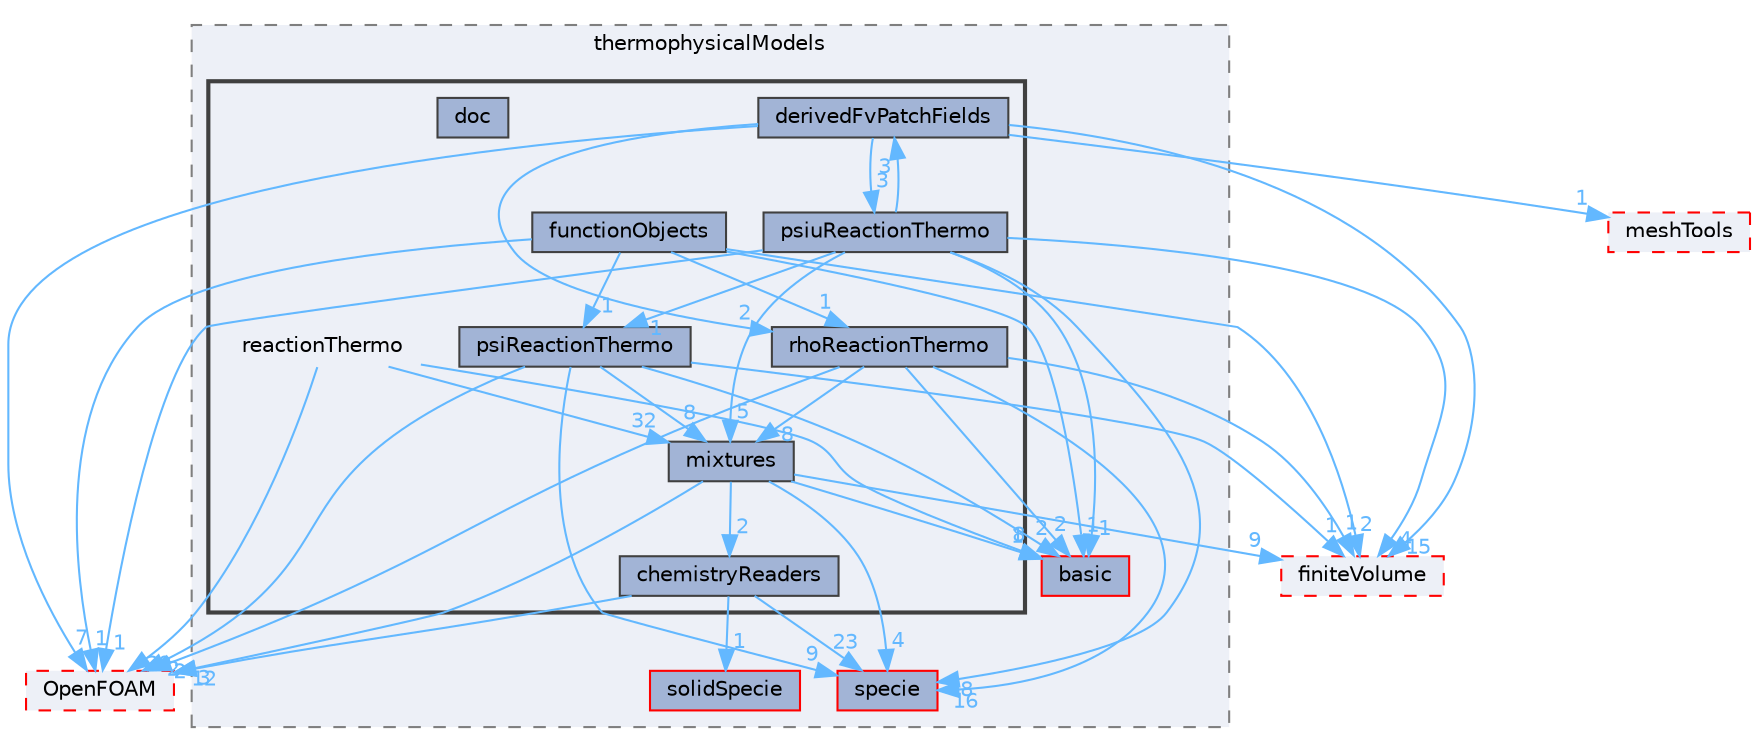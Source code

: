 digraph "src/thermophysicalModels/reactionThermo"
{
 // LATEX_PDF_SIZE
  bgcolor="transparent";
  edge [fontname=Helvetica,fontsize=10,labelfontname=Helvetica,labelfontsize=10];
  node [fontname=Helvetica,fontsize=10,shape=box,height=0.2,width=0.4];
  compound=true
  subgraph clusterdir_2778d089ec5c4f66810b11f753867003 {
    graph [ bgcolor="#edf0f7", pencolor="grey50", label="thermophysicalModels", fontname=Helvetica,fontsize=10 style="filled,dashed", URL="dir_2778d089ec5c4f66810b11f753867003.html",tooltip=""]
  dir_38cb9973e0eaf6834e10b18bff965c4b [label="basic", fillcolor="#a2b4d6", color="red", style="filled", URL="dir_38cb9973e0eaf6834e10b18bff965c4b.html",tooltip=""];
  dir_5c4bf53b114f4c9237cd4ef0431fc9bd [label="specie", fillcolor="#a2b4d6", color="red", style="filled", URL="dir_5c4bf53b114f4c9237cd4ef0431fc9bd.html",tooltip=""];
  dir_640adc73b6f298758d016476c5bdb471 [label="solidSpecie", fillcolor="#a2b4d6", color="red", style="filled", URL="dir_640adc73b6f298758d016476c5bdb471.html",tooltip=""];
  subgraph clusterdir_87c7a4a86ffb283740ec390ea55551cb {
    graph [ bgcolor="#edf0f7", pencolor="grey25", label="", fontname=Helvetica,fontsize=10 style="filled,bold", URL="dir_87c7a4a86ffb283740ec390ea55551cb.html",tooltip=""]
    dir_87c7a4a86ffb283740ec390ea55551cb [shape=plaintext, label="reactionThermo"];
  dir_d6ca8f970bca45fc70c046b4a0fab377 [label="chemistryReaders", fillcolor="#a2b4d6", color="grey25", style="filled", URL="dir_d6ca8f970bca45fc70c046b4a0fab377.html",tooltip=""];
  dir_b4a598cc3c8559f97d66ffab99cf62b6 [label="derivedFvPatchFields", fillcolor="#a2b4d6", color="grey25", style="filled", URL="dir_b4a598cc3c8559f97d66ffab99cf62b6.html",tooltip=""];
  dir_c4b8a2ac1094f01226ad308ba2cc449e [label="doc", fillcolor="#a2b4d6", color="grey25", style="filled", URL="dir_c4b8a2ac1094f01226ad308ba2cc449e.html",tooltip=""];
  dir_cf5cfed03378db5b28832509fd8a2dd8 [label="functionObjects", fillcolor="#a2b4d6", color="grey25", style="filled", URL="dir_cf5cfed03378db5b28832509fd8a2dd8.html",tooltip=""];
  dir_4c3899116fa10d6c6748b991d6c665d1 [label="mixtures", fillcolor="#a2b4d6", color="grey25", style="filled", URL="dir_4c3899116fa10d6c6748b991d6c665d1.html",tooltip=""];
  dir_06f148173e18b30571767a4646427f53 [label="psiReactionThermo", fillcolor="#a2b4d6", color="grey25", style="filled", URL="dir_06f148173e18b30571767a4646427f53.html",tooltip=""];
  dir_6ec41dc007f4135099c235859d62b1cb [label="psiuReactionThermo", fillcolor="#a2b4d6", color="grey25", style="filled", URL="dir_6ec41dc007f4135099c235859d62b1cb.html",tooltip=""];
  dir_1a3c3f461d6e95efbbe76e3f2afd24f9 [label="rhoReactionThermo", fillcolor="#a2b4d6", color="grey25", style="filled", URL="dir_1a3c3f461d6e95efbbe76e3f2afd24f9.html",tooltip=""];
  }
  }
  dir_9bd15774b555cf7259a6fa18f99fe99b [label="finiteVolume", fillcolor="#edf0f7", color="red", style="filled,dashed", URL="dir_9bd15774b555cf7259a6fa18f99fe99b.html",tooltip=""];
  dir_c5473ff19b20e6ec4dfe5c310b3778a8 [label="OpenFOAM", fillcolor="#edf0f7", color="red", style="filled,dashed", URL="dir_c5473ff19b20e6ec4dfe5c310b3778a8.html",tooltip=""];
  dir_ae30ad0bef50cf391b24c614251bb9fd [label="meshTools", fillcolor="#edf0f7", color="red", style="filled,dashed", URL="dir_ae30ad0bef50cf391b24c614251bb9fd.html",tooltip=""];
  dir_87c7a4a86ffb283740ec390ea55551cb->dir_38cb9973e0eaf6834e10b18bff965c4b [headlabel="8", labeldistance=1.5 headhref="dir_003245_000219.html" href="dir_003245_000219.html" color="steelblue1" fontcolor="steelblue1"];
  dir_87c7a4a86ffb283740ec390ea55551cb->dir_4c3899116fa10d6c6748b991d6c665d1 [headlabel="32", labeldistance=1.5 headhref="dir_003245_002418.html" href="dir_003245_002418.html" color="steelblue1" fontcolor="steelblue1"];
  dir_87c7a4a86ffb283740ec390ea55551cb->dir_c5473ff19b20e6ec4dfe5c310b3778a8 [headlabel="29", labeldistance=1.5 headhref="dir_003245_002695.html" href="dir_003245_002695.html" color="steelblue1" fontcolor="steelblue1"];
  dir_d6ca8f970bca45fc70c046b4a0fab377->dir_5c4bf53b114f4c9237cd4ef0431fc9bd [headlabel="23", labeldistance=1.5 headhref="dir_000472_003683.html" href="dir_000472_003683.html" color="steelblue1" fontcolor="steelblue1"];
  dir_d6ca8f970bca45fc70c046b4a0fab377->dir_640adc73b6f298758d016476c5bdb471 [headlabel="1", labeldistance=1.5 headhref="dir_000472_003642.html" href="dir_000472_003642.html" color="steelblue1" fontcolor="steelblue1"];
  dir_d6ca8f970bca45fc70c046b4a0fab377->dir_c5473ff19b20e6ec4dfe5c310b3778a8 [headlabel="12", labeldistance=1.5 headhref="dir_000472_002695.html" href="dir_000472_002695.html" color="steelblue1" fontcolor="steelblue1"];
  dir_b4a598cc3c8559f97d66ffab99cf62b6->dir_c5473ff19b20e6ec4dfe5c310b3778a8 [headlabel="7", labeldistance=1.5 headhref="dir_000891_002695.html" href="dir_000891_002695.html" color="steelblue1" fontcolor="steelblue1"];
  dir_b4a598cc3c8559f97d66ffab99cf62b6->dir_9bd15774b555cf7259a6fa18f99fe99b [headlabel="15", labeldistance=1.5 headhref="dir_000891_001387.html" href="dir_000891_001387.html" color="steelblue1" fontcolor="steelblue1"];
  dir_b4a598cc3c8559f97d66ffab99cf62b6->dir_1a3c3f461d6e95efbbe76e3f2afd24f9 [headlabel="2", labeldistance=1.5 headhref="dir_000891_003345.html" href="dir_000891_003345.html" color="steelblue1" fontcolor="steelblue1"];
  dir_b4a598cc3c8559f97d66ffab99cf62b6->dir_6ec41dc007f4135099c235859d62b1cb [headlabel="3", labeldistance=1.5 headhref="dir_000891_003113.html" href="dir_000891_003113.html" color="steelblue1" fontcolor="steelblue1"];
  dir_b4a598cc3c8559f97d66ffab99cf62b6->dir_ae30ad0bef50cf391b24c614251bb9fd [headlabel="1", labeldistance=1.5 headhref="dir_000891_002382.html" href="dir_000891_002382.html" color="steelblue1" fontcolor="steelblue1"];
  dir_cf5cfed03378db5b28832509fd8a2dd8->dir_38cb9973e0eaf6834e10b18bff965c4b [headlabel="1", labeldistance=1.5 headhref="dir_001525_000219.html" href="dir_001525_000219.html" color="steelblue1" fontcolor="steelblue1"];
  dir_cf5cfed03378db5b28832509fd8a2dd8->dir_9bd15774b555cf7259a6fa18f99fe99b [headlabel="2", labeldistance=1.5 headhref="dir_001525_001387.html" href="dir_001525_001387.html" color="steelblue1" fontcolor="steelblue1"];
  dir_cf5cfed03378db5b28832509fd8a2dd8->dir_c5473ff19b20e6ec4dfe5c310b3778a8 [headlabel="1", labeldistance=1.5 headhref="dir_001525_002695.html" href="dir_001525_002695.html" color="steelblue1" fontcolor="steelblue1"];
  dir_cf5cfed03378db5b28832509fd8a2dd8->dir_06f148173e18b30571767a4646427f53 [headlabel="1", labeldistance=1.5 headhref="dir_001525_003111.html" href="dir_001525_003111.html" color="steelblue1" fontcolor="steelblue1"];
  dir_cf5cfed03378db5b28832509fd8a2dd8->dir_1a3c3f461d6e95efbbe76e3f2afd24f9 [headlabel="1", labeldistance=1.5 headhref="dir_001525_003345.html" href="dir_001525_003345.html" color="steelblue1" fontcolor="steelblue1"];
  dir_4c3899116fa10d6c6748b991d6c665d1->dir_38cb9973e0eaf6834e10b18bff965c4b [headlabel="1", labeldistance=1.5 headhref="dir_002418_000219.html" href="dir_002418_000219.html" color="steelblue1" fontcolor="steelblue1"];
  dir_4c3899116fa10d6c6748b991d6c665d1->dir_5c4bf53b114f4c9237cd4ef0431fc9bd [headlabel="4", labeldistance=1.5 headhref="dir_002418_003683.html" href="dir_002418_003683.html" color="steelblue1" fontcolor="steelblue1"];
  dir_4c3899116fa10d6c6748b991d6c665d1->dir_9bd15774b555cf7259a6fa18f99fe99b [headlabel="9", labeldistance=1.5 headhref="dir_002418_001387.html" href="dir_002418_001387.html" color="steelblue1" fontcolor="steelblue1"];
  dir_4c3899116fa10d6c6748b991d6c665d1->dir_c5473ff19b20e6ec4dfe5c310b3778a8 [headlabel="3", labeldistance=1.5 headhref="dir_002418_002695.html" href="dir_002418_002695.html" color="steelblue1" fontcolor="steelblue1"];
  dir_4c3899116fa10d6c6748b991d6c665d1->dir_d6ca8f970bca45fc70c046b4a0fab377 [headlabel="2", labeldistance=1.5 headhref="dir_002418_000472.html" href="dir_002418_000472.html" color="steelblue1" fontcolor="steelblue1"];
  dir_06f148173e18b30571767a4646427f53->dir_38cb9973e0eaf6834e10b18bff965c4b [headlabel="2", labeldistance=1.5 headhref="dir_003111_000219.html" href="dir_003111_000219.html" color="steelblue1" fontcolor="steelblue1"];
  dir_06f148173e18b30571767a4646427f53->dir_4c3899116fa10d6c6748b991d6c665d1 [headlabel="8", labeldistance=1.5 headhref="dir_003111_002418.html" href="dir_003111_002418.html" color="steelblue1" fontcolor="steelblue1"];
  dir_06f148173e18b30571767a4646427f53->dir_5c4bf53b114f4c9237cd4ef0431fc9bd [headlabel="9", labeldistance=1.5 headhref="dir_003111_003683.html" href="dir_003111_003683.html" color="steelblue1" fontcolor="steelblue1"];
  dir_06f148173e18b30571767a4646427f53->dir_9bd15774b555cf7259a6fa18f99fe99b [headlabel="1", labeldistance=1.5 headhref="dir_003111_001387.html" href="dir_003111_001387.html" color="steelblue1" fontcolor="steelblue1"];
  dir_06f148173e18b30571767a4646427f53->dir_c5473ff19b20e6ec4dfe5c310b3778a8 [headlabel="2", labeldistance=1.5 headhref="dir_003111_002695.html" href="dir_003111_002695.html" color="steelblue1" fontcolor="steelblue1"];
  dir_6ec41dc007f4135099c235859d62b1cb->dir_06f148173e18b30571767a4646427f53 [headlabel="1", labeldistance=1.5 headhref="dir_003113_003111.html" href="dir_003113_003111.html" color="steelblue1" fontcolor="steelblue1"];
  dir_6ec41dc007f4135099c235859d62b1cb->dir_38cb9973e0eaf6834e10b18bff965c4b [headlabel="1", labeldistance=1.5 headhref="dir_003113_000219.html" href="dir_003113_000219.html" color="steelblue1" fontcolor="steelblue1"];
  dir_6ec41dc007f4135099c235859d62b1cb->dir_4c3899116fa10d6c6748b991d6c665d1 [headlabel="5", labeldistance=1.5 headhref="dir_003113_002418.html" href="dir_003113_002418.html" color="steelblue1" fontcolor="steelblue1"];
  dir_6ec41dc007f4135099c235859d62b1cb->dir_5c4bf53b114f4c9237cd4ef0431fc9bd [headlabel="8", labeldistance=1.5 headhref="dir_003113_003683.html" href="dir_003113_003683.html" color="steelblue1" fontcolor="steelblue1"];
  dir_6ec41dc007f4135099c235859d62b1cb->dir_9bd15774b555cf7259a6fa18f99fe99b [headlabel="4", labeldistance=1.5 headhref="dir_003113_001387.html" href="dir_003113_001387.html" color="steelblue1" fontcolor="steelblue1"];
  dir_6ec41dc007f4135099c235859d62b1cb->dir_b4a598cc3c8559f97d66ffab99cf62b6 [headlabel="3", labeldistance=1.5 headhref="dir_003113_000891.html" href="dir_003113_000891.html" color="steelblue1" fontcolor="steelblue1"];
  dir_6ec41dc007f4135099c235859d62b1cb->dir_c5473ff19b20e6ec4dfe5c310b3778a8 [headlabel="1", labeldistance=1.5 headhref="dir_003113_002695.html" href="dir_003113_002695.html" color="steelblue1" fontcolor="steelblue1"];
  dir_1a3c3f461d6e95efbbe76e3f2afd24f9->dir_38cb9973e0eaf6834e10b18bff965c4b [headlabel="2", labeldistance=1.5 headhref="dir_003345_000219.html" href="dir_003345_000219.html" color="steelblue1" fontcolor="steelblue1"];
  dir_1a3c3f461d6e95efbbe76e3f2afd24f9->dir_4c3899116fa10d6c6748b991d6c665d1 [headlabel="8", labeldistance=1.5 headhref="dir_003345_002418.html" href="dir_003345_002418.html" color="steelblue1" fontcolor="steelblue1"];
  dir_1a3c3f461d6e95efbbe76e3f2afd24f9->dir_5c4bf53b114f4c9237cd4ef0431fc9bd [headlabel="16", labeldistance=1.5 headhref="dir_003345_003683.html" href="dir_003345_003683.html" color="steelblue1" fontcolor="steelblue1"];
  dir_1a3c3f461d6e95efbbe76e3f2afd24f9->dir_9bd15774b555cf7259a6fa18f99fe99b [headlabel="1", labeldistance=1.5 headhref="dir_003345_001387.html" href="dir_003345_001387.html" color="steelblue1" fontcolor="steelblue1"];
  dir_1a3c3f461d6e95efbbe76e3f2afd24f9->dir_c5473ff19b20e6ec4dfe5c310b3778a8 [headlabel="2", labeldistance=1.5 headhref="dir_003345_002695.html" href="dir_003345_002695.html" color="steelblue1" fontcolor="steelblue1"];
}
